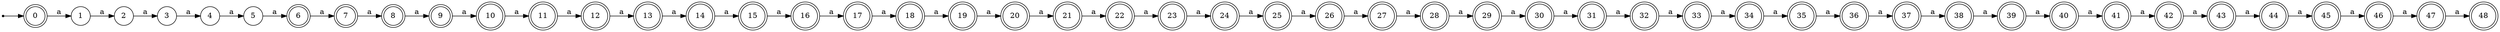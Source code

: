 digraph DFA {
  rankdir=LR;
  node [shape = doublecircle];
  0;
  6;
  7;
  8;
  9;
  10;
  11;
  12;
  13;
  14;
  15;
  16;
  17;
  18;
  19;
  20;
  21;
  22;
  23;
  24;
  25;
  26;
  27;
  28;
  29;
  30;
  31;
  32;
  33;
  34;
  35;
  36;
  37;
  38;
  39;
  40;
  41;
  42;
  43;
  44;
  45;
  46;
  47;
  48;
  node [shape = circle];
  start [shape=point];
  start -> 0;
  0 -> 1 [label="a"];
  1 -> 2 [label="a"];
  2 -> 3 [label="a"];
  3 -> 4 [label="a"];
  4 -> 5 [label="a"];
  5 -> 6 [label="a"];
  6 -> 7 [label="a"];
  7 -> 8 [label="a"];
  8 -> 9 [label="a"];
  9 -> 10 [label="a"];
  10 -> 11 [label="a"];
  11 -> 12 [label="a"];
  12 -> 13 [label="a"];
  13 -> 14 [label="a"];
  14 -> 15 [label="a"];
  15 -> 16 [label="a"];
  16 -> 17 [label="a"];
  17 -> 18 [label="a"];
  18 -> 19 [label="a"];
  19 -> 20 [label="a"];
  20 -> 21 [label="a"];
  21 -> 22 [label="a"];
  22 -> 23 [label="a"];
  23 -> 24 [label="a"];
  24 -> 25 [label="a"];
  25 -> 26 [label="a"];
  26 -> 27 [label="a"];
  27 -> 28 [label="a"];
  28 -> 29 [label="a"];
  29 -> 30 [label="a"];
  30 -> 31 [label="a"];
  31 -> 32 [label="a"];
  32 -> 33 [label="a"];
  33 -> 34 [label="a"];
  34 -> 35 [label="a"];
  35 -> 36 [label="a"];
  36 -> 37 [label="a"];
  37 -> 38 [label="a"];
  38 -> 39 [label="a"];
  39 -> 40 [label="a"];
  40 -> 41 [label="a"];
  41 -> 42 [label="a"];
  42 -> 43 [label="a"];
  43 -> 44 [label="a"];
  44 -> 45 [label="a"];
  45 -> 46 [label="a"];
  46 -> 47 [label="a"];
  47 -> 48 [label="a"];
}
